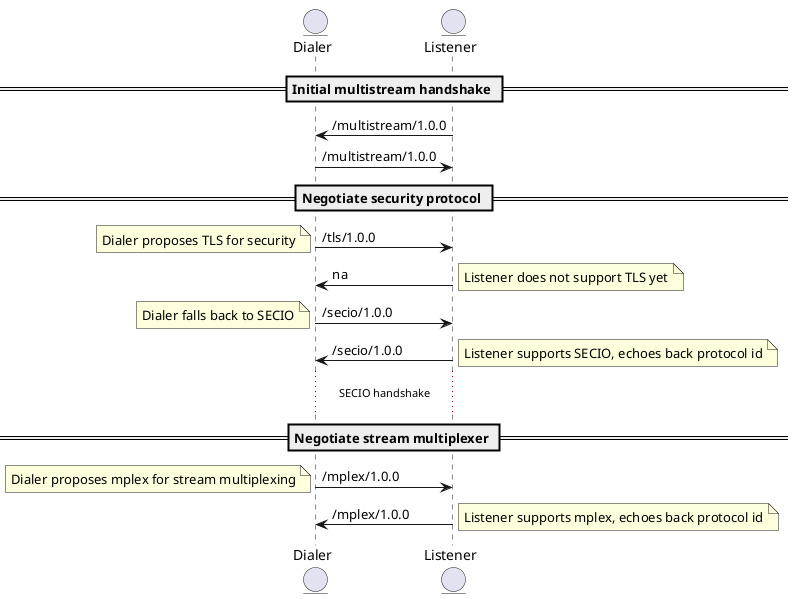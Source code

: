 @startuml

entity Dialer
entity Listener

== Initial multistream handshake ==

Listener -> Dialer: /multistream/1.0.0
Dialer -> Listener: /multistream/1.0.0

== Negotiate security protocol ==

Dialer -> Listener: /tls/1.0.0
note left: Dialer proposes TLS for security

Listener -> Dialer: na
note right: Listener does not support TLS yet

Dialer -> Listener: /secio/1.0.0
note left: Dialer falls back to SECIO

Listener -> Dialer: /secio/1.0.0
note right: Listener supports SECIO, echoes back protocol id

... SECIO handshake ...

== Negotiate stream multiplexer ==

Dialer -> Listener: /mplex/1.0.0
note left: Dialer proposes mplex for stream multiplexing

Listener -> Dialer: /mplex/1.0.0
note right: Listener supports mplex, echoes back protocol id


@enduml
